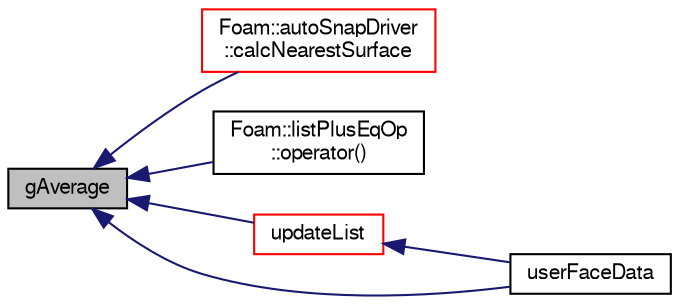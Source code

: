 digraph "gAverage"
{
  bgcolor="transparent";
  edge [fontname="FreeSans",fontsize="10",labelfontname="FreeSans",labelfontsize="10"];
  node [fontname="FreeSans",fontsize="10",shape=record];
  rankdir="LR";
  Node17366 [label="gAverage",height=0.2,width=0.4,color="black", fillcolor="grey75", style="filled", fontcolor="black"];
  Node17366 -> Node17367 [dir="back",color="midnightblue",fontsize="10",style="solid",fontname="FreeSans"];
  Node17367 [label="Foam::autoSnapDriver\l::calcNearestSurface",height=0.2,width=0.4,color="red",URL="$a24622.html#a0a334a64613ee0c208d8edf18306bcf2",tooltip="Per patch point calculate point on nearest surface. Set as. "];
  Node17366 -> Node17375 [dir="back",color="midnightblue",fontsize="10",style="solid",fontname="FreeSans"];
  Node17375 [label="Foam::listPlusEqOp\l::operator()",height=0.2,width=0.4,color="black",URL="$a24626.html#a2bca5855a51bffee2f0fe2aacc4aba10"];
  Node17366 -> Node17376 [dir="back",color="midnightblue",fontsize="10",style="solid",fontname="FreeSans"];
  Node17376 [label="updateList",height=0.2,width=0.4,color="red",URL="$a24662.html#acb22f124478b6f5cd17b2d7dad384cf8",tooltip="Helper: reorder list according to map. "];
  Node17376 -> Node17384 [dir="back",color="midnightblue",fontsize="10",style="solid",fontname="FreeSans"];
  Node17384 [label="userFaceData",height=0.2,width=0.4,color="black",URL="$a24662.html#a2cb6efa4184bedfbed60b069881c26a3"];
  Node17366 -> Node17384 [dir="back",color="midnightblue",fontsize="10",style="solid",fontname="FreeSans"];
}
